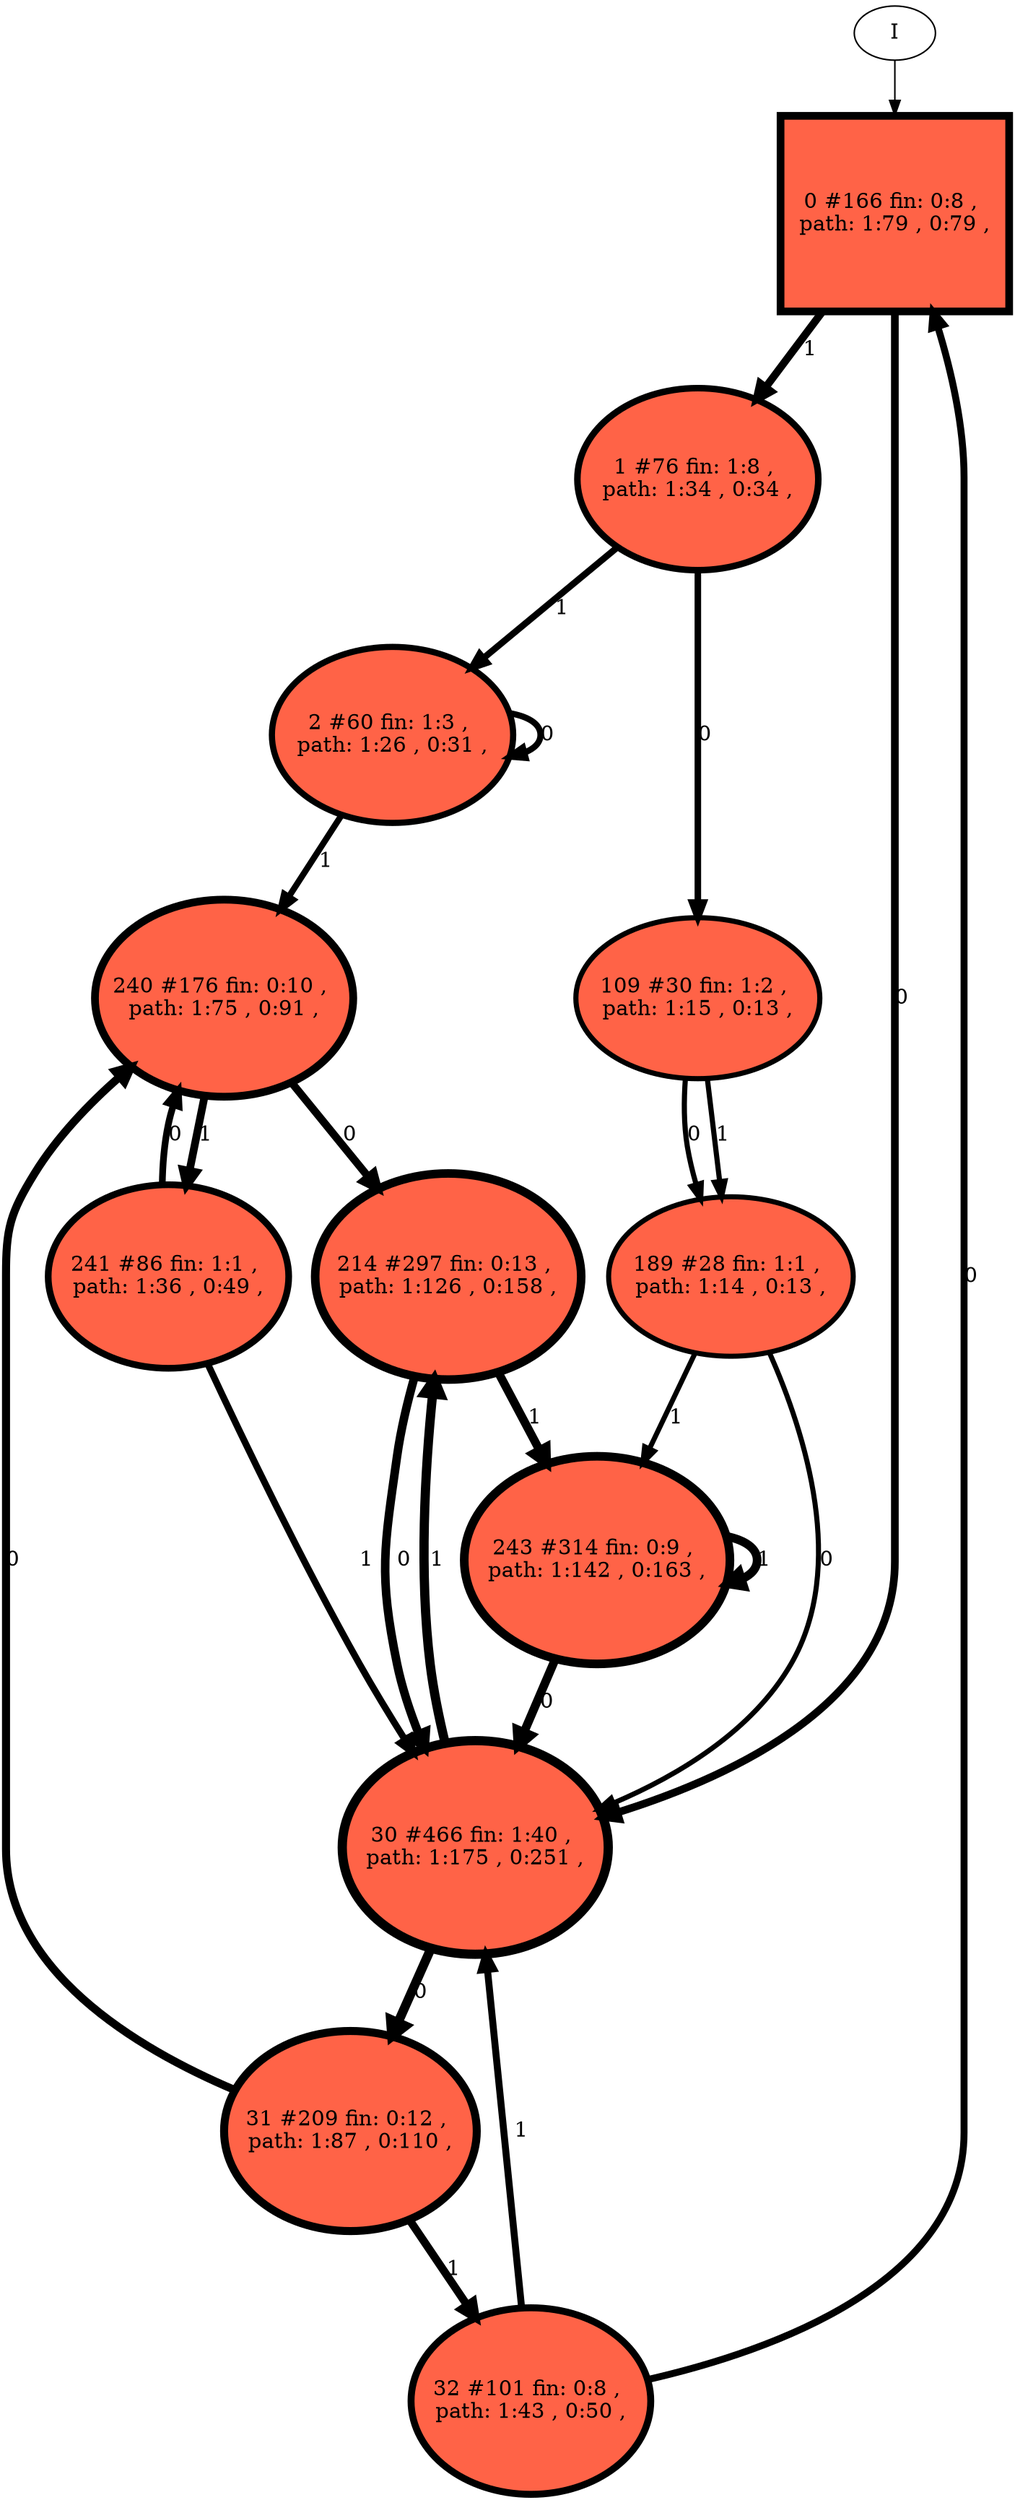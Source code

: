 // produced with flexfringe // 
digraph DFA {
	0 [label="root" shape=box];
		I -> 0;
	0 [ label="0 #166 fin: 0:8 , 
 path: 1:79 , 0:79 , " , style=filled, fillcolor="tomato", width=1.81123, height=1.81123, penwidth=5.11799];
		0 -> 1 [label="1 " , penwidth=5.11799 ];
		0 -> 30 [label="0 " , penwidth=5.11799 ];
	1 [ label="1 #76 fin: 1:8 , 
 path: 1:34 , 0:34 , " , style=filled, fillcolor="tomato", width=1.67594, height=1.67594, penwidth=4.34381];
		1 -> 2 [label="1 " , penwidth=4.34381 ];
		1 -> 109 [label="0 " , penwidth=4.34381 ];
	30 [ label="30 #466 fin: 1:40 , 
 path: 1:175 , 0:251 , " , style=filled, fillcolor="tomato", width=1.9666, height=1.9666, penwidth=6.14633];
		30 -> 214 [label="1 " , penwidth=6.14633 ];
		30 -> 31 [label="0 " , penwidth=6.14633 ];
	2 [ label="2 #60 fin: 1:3 , 
 path: 1:26 , 0:31 , " , style=filled, fillcolor="tomato", width=1.63137, height=1.63137, penwidth=4.11087];
		2 -> 240 [label="1 " , penwidth=4.11087 ];
		2 -> 2 [label="0 " , penwidth=4.11087 ];
	109 [ label="109 #30 fin: 1:2 , 
 path: 1:15 , 0:13 , " , style=filled, fillcolor="tomato", width=1.4893, height=1.4893, penwidth=3.43399];
		109 -> 189 [label="1 " , penwidth=3.43399 ];
		109 -> 189 [label="0 " , penwidth=3.43399 ];
	214 [ label="214 #297 fin: 0:13 , 
 path: 1:126 , 0:158 , " , style=filled, fillcolor="tomato", width=1.90167, height=1.90167, penwidth=5.69709];
		214 -> 243 [label="1 " , penwidth=5.69709 ];
		214 -> 30 [label="0 " , penwidth=5.69709 ];
	31 [ label="31 #209 fin: 0:12 , 
 path: 1:87 , 0:110 , " , style=filled, fillcolor="tomato", width=1.848, height=1.848, penwidth=5.34711];
		31 -> 32 [label="1 " , penwidth=5.34711 ];
		31 -> 240 [label="0 " , penwidth=5.34711 ];
	240 [ label="240 #176 fin: 0:10 , 
 path: 1:75 , 0:91 , " , style=filled, fillcolor="tomato", width=1.8207, height=1.8207, penwidth=5.17615];
		240 -> 241 [label="1 " , penwidth=5.17615 ];
		240 -> 214 [label="0 " , penwidth=5.17615 ];
	189 [ label="189 #28 fin: 1:1 , 
 path: 1:14 , 0:13 , " , style=filled, fillcolor="tomato", width=1.47414, height=1.47414, penwidth=3.3673];
		189 -> 243 [label="1 " , penwidth=3.3673 ];
		189 -> 30 [label="0 " , penwidth=3.3673 ];
	243 [ label="243 #314 fin: 0:9 , 
 path: 1:142 , 0:163 , " , style=filled, fillcolor="tomato", width=1.90992, height=1.90992, penwidth=5.75257];
		243 -> 243 [label="1 " , penwidth=5.75257 ];
		243 -> 30 [label="0 " , penwidth=5.75257 ];
	32 [ label="32 #101 fin: 0:8 , 
 path: 1:43 , 0:50 , " , style=filled, fillcolor="tomato", width=1.72722, height=1.72722, penwidth=4.62497];
		32 -> 30 [label="1 " , penwidth=4.62497 ];
		32 -> 0 [label="0 " , penwidth=4.62497 ];
	241 [ label="241 #86 fin: 1:1 , 
 path: 1:36 , 0:49 , " , style=filled, fillcolor="tomato", width=1.69853, height=1.69853, penwidth=4.46591];
		241 -> 30 [label="1 " , penwidth=4.46591 ];
		241 -> 240 [label="0 " , penwidth=4.46591 ];
}
